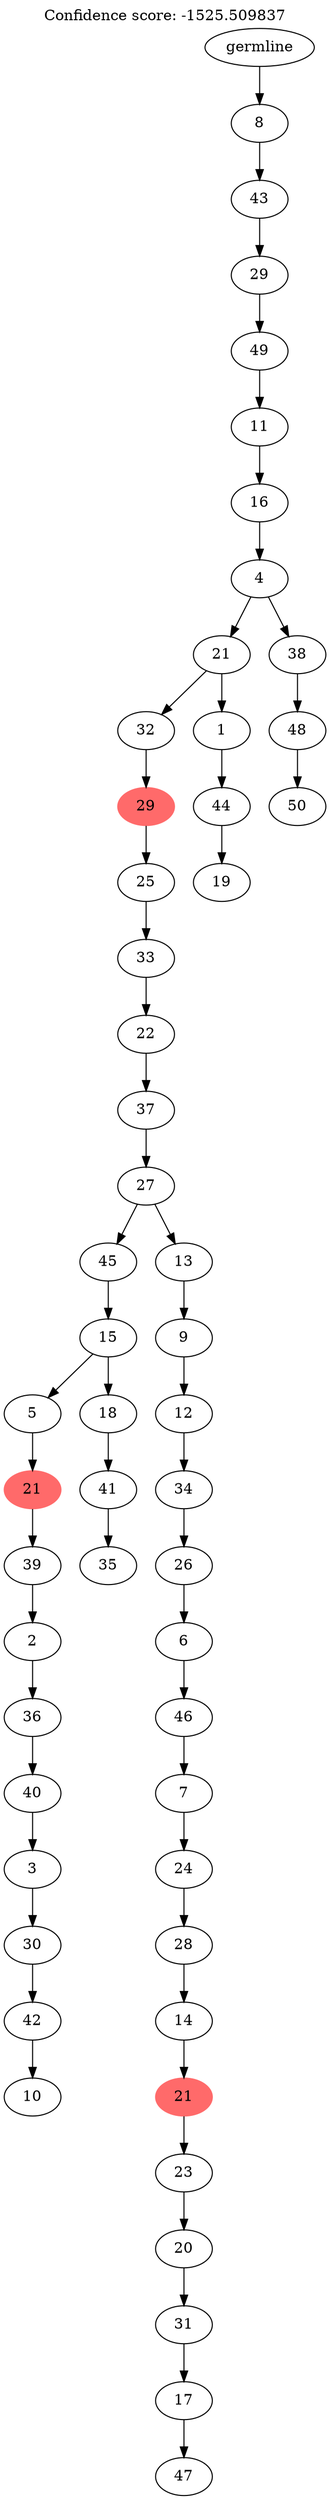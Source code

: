 digraph g {
	"52" -> "53";
	"53" [label="10"];
	"51" -> "52";
	"52" [label="42"];
	"50" -> "51";
	"51" [label="30"];
	"49" -> "50";
	"50" [label="3"];
	"48" -> "49";
	"49" [label="40"];
	"47" -> "48";
	"48" [label="36"];
	"46" -> "47";
	"47" [label="2"];
	"45" -> "46";
	"46" [label="39"];
	"44" -> "45";
	"45" [color=indianred1, style=filled, label="21"];
	"42" -> "43";
	"43" [label="35"];
	"41" -> "42";
	"42" [label="41"];
	"40" -> "41";
	"41" [label="18"];
	"40" -> "44";
	"44" [label="5"];
	"39" -> "40";
	"40" [label="15"];
	"37" -> "38";
	"38" [label="47"];
	"36" -> "37";
	"37" [label="17"];
	"35" -> "36";
	"36" [label="31"];
	"34" -> "35";
	"35" [label="20"];
	"33" -> "34";
	"34" [label="23"];
	"32" -> "33";
	"33" [color=indianred1, style=filled, label="21"];
	"31" -> "32";
	"32" [label="14"];
	"30" -> "31";
	"31" [label="28"];
	"29" -> "30";
	"30" [label="24"];
	"28" -> "29";
	"29" [label="7"];
	"27" -> "28";
	"28" [label="46"];
	"26" -> "27";
	"27" [label="6"];
	"25" -> "26";
	"26" [label="26"];
	"24" -> "25";
	"25" [label="34"];
	"23" -> "24";
	"24" [label="12"];
	"22" -> "23";
	"23" [label="9"];
	"21" -> "22";
	"22" [label="13"];
	"21" -> "39";
	"39" [label="45"];
	"20" -> "21";
	"21" [label="27"];
	"19" -> "20";
	"20" [label="37"];
	"18" -> "19";
	"19" [label="22"];
	"17" -> "18";
	"18" [label="33"];
	"16" -> "17";
	"17" [label="25"];
	"15" -> "16";
	"16" [color=indianred1, style=filled, label="29"];
	"13" -> "14";
	"14" [label="19"];
	"12" -> "13";
	"13" [label="44"];
	"11" -> "12";
	"12" [label="1"];
	"11" -> "15";
	"15" [label="32"];
	"9" -> "10";
	"10" [label="50"];
	"8" -> "9";
	"9" [label="48"];
	"7" -> "8";
	"8" [label="38"];
	"7" -> "11";
	"11" [label="21"];
	"6" -> "7";
	"7" [label="4"];
	"5" -> "6";
	"6" [label="16"];
	"4" -> "5";
	"5" [label="11"];
	"3" -> "4";
	"4" [label="49"];
	"2" -> "3";
	"3" [label="29"];
	"1" -> "2";
	"2" [label="43"];
	"0" -> "1";
	"1" [label="8"];
	"0" [label="germline"];
	labelloc="t";
	label="Confidence score: -1525.509837";
}
